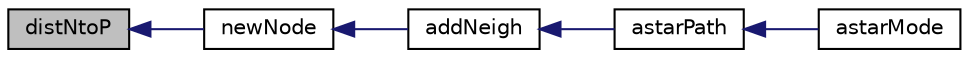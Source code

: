 digraph "distNtoP"
{
  edge [fontname="Helvetica",fontsize="10",labelfontname="Helvetica",labelfontsize="10"];
  node [fontname="Helvetica",fontsize="10",shape=record];
  rankdir="LR";
  Node1 [label="distNtoP",height=0.2,width=0.4,color="black", fillcolor="grey75", style="filled", fontcolor="black"];
  Node1 -> Node2 [dir="back",color="midnightblue",fontsize="10",style="solid",fontname="Helvetica"];
  Node2 [label="newNode",height=0.2,width=0.4,color="black", fillcolor="white", style="filled",URL="$dd/db2/astar_md_8h.html#a3fff4a8445cd48159ad39bf5e95f8431",tooltip="Initialise and return the node cominf from fromN. "];
  Node2 -> Node3 [dir="back",color="midnightblue",fontsize="10",style="solid",fontname="Helvetica"];
  Node3 [label="addNeigh",height=0.2,width=0.4,color="black", fillcolor="white", style="filled",URL="$dd/db2/astar_md_8h.html#ac7758c289c28b122935f10a1bc8dcb04",tooltip="try to create a node for each neighbor, and add them to the open list. "];
  Node3 -> Node4 [dir="back",color="midnightblue",fontsize="10",style="solid",fontname="Helvetica"];
  Node4 [label="astarPath",height=0.2,width=0.4,color="black", fillcolor="white", style="filled",URL="$dd/db2/astar_md_8h.html#aa2523dcedbd90386c3716a638639d4f2",tooltip="Generate the shortest path to the goal with an A* algo. "];
  Node4 -> Node5 [dir="back",color="midnightblue",fontsize="10",style="solid",fontname="Helvetica"];
  Node5 [label="astarMode",height=0.2,width=0.4,color="black", fillcolor="white", style="filled",URL="$dd/db2/astar_md_8h.html#a6fcd248ff5643acbb0b4fa966ce3cd0f",tooltip="Generate simple A* behavior. "];
}
